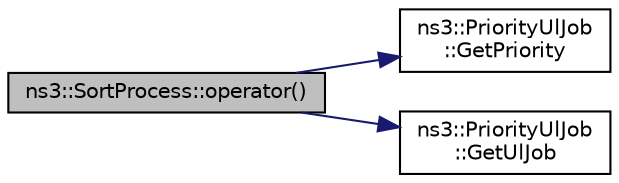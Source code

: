 digraph "ns3::SortProcess::operator()"
{
  edge [fontname="Helvetica",fontsize="10",labelfontname="Helvetica",labelfontsize="10"];
  node [fontname="Helvetica",fontsize="10",shape=record];
  rankdir="LR";
  Node1 [label="ns3::SortProcess::operator()",height=0.2,width=0.4,color="black", fillcolor="grey75", style="filled", fontcolor="black"];
  Node1 -> Node2 [color="midnightblue",fontsize="10",style="solid"];
  Node2 [label="ns3::PriorityUlJob\l::GetPriority",height=0.2,width=0.4,color="black", fillcolor="white", style="filled",URL="$dc/dfe/classns3_1_1PriorityUlJob.html#a5fdea32cfa46fe1b6ce07fada73fb915"];
  Node1 -> Node3 [color="midnightblue",fontsize="10",style="solid"];
  Node3 [label="ns3::PriorityUlJob\l::GetUlJob",height=0.2,width=0.4,color="black", fillcolor="white", style="filled",URL="$dc/dfe/classns3_1_1PriorityUlJob.html#aa73d9dcd935dc6643228f798a18288a9"];
}
